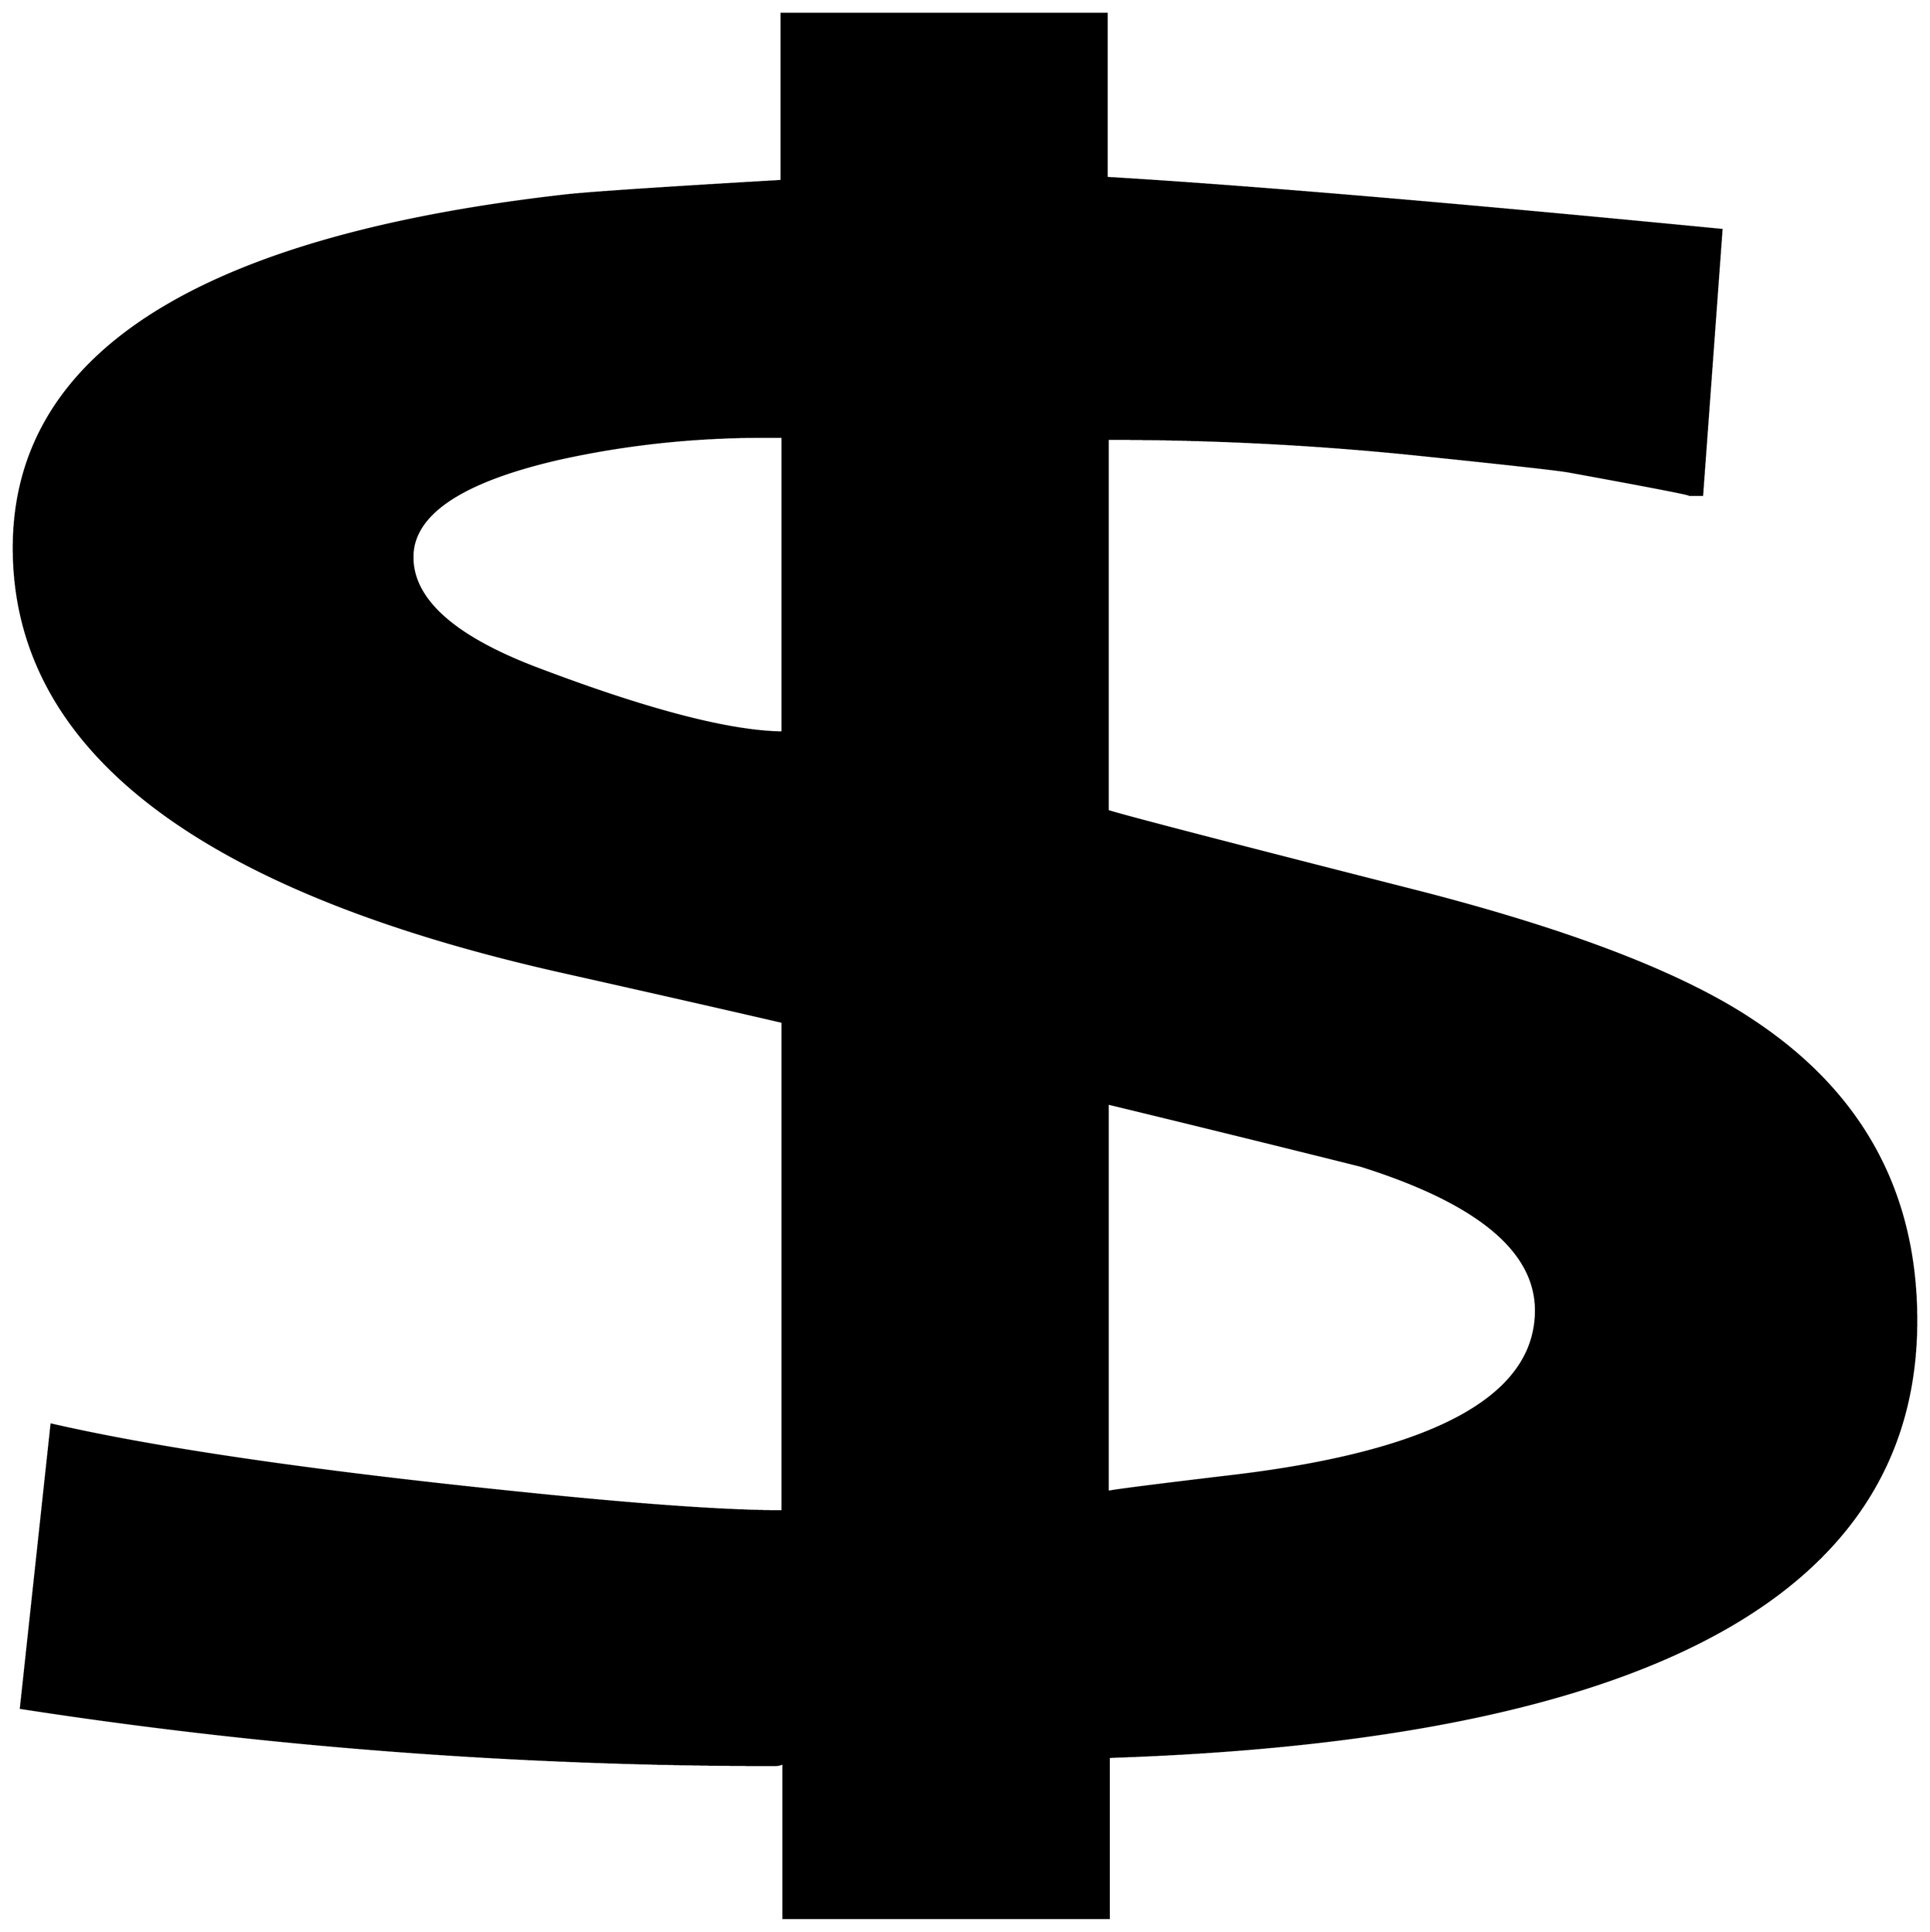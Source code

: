 


\begin{tikzpicture}[y=0.80pt, x=0.80pt, yscale=-1.0, xscale=1.0, inner sep=0pt, outer sep=0pt]
\begin{scope}[shift={(100.0,1713.0)},nonzero rule]
  \path[draw=.,fill=.,line width=1.600pt] (1948.0,-241.0) ..
    controls (1948.0,27.0) and (1684.0,169.667) .. (1156.0,187.0)
    -- (1156.0,345.0) -- (837.0,345.0) -- (837.0,193.0) ..
    controls (834.333,194.333) and (831.667,195.0) .. (829.0,195.0) ..
    controls (577.0,195.0) and (330.333,176.333) .. (89.0,139.0) --
    (119.0,-139.0) .. controls (223.667,-115.0) and (377.333,-92.667)
    .. (580.0,-72.0) .. controls (696.0,-60.0) and (781.333,-54.0)
    .. (836.0,-54.0) -- (836.0,-534.0) .. controls
    (787.333,-545.333) and (714.0,-562.0) .. (616.0,-584.0) ..
    controls (260.0,-664.667) and (82.0,-803.0) .. (82.0,-999.0)
    .. controls (82.0,-1189.0) and (263.0,-1304.333) ..
    (625.0,-1345.0) .. controls (650.333,-1347.667) and
    (720.333,-1352.333) .. (835.0,-1359.0) -- (835.0,-1523.0) --
    (1154.0,-1523.0) -- (1154.0,-1362.0) .. controls
    (1288.667,-1354.0) and (1489.667,-1337.0) .. (1757.0,-1311.0) --
    (1738.0,-1051.0) -- (1725.0,-1051.0) .. controls
    (1730.333,-1051.0) and (1691.0,-1058.667) .. (1607.0,-1074.0) ..
    controls (1595.667,-1076.0) and (1544.667,-1081.667) ..
    (1454.0,-1091.0) .. controls (1356.0,-1101.0) and
    (1256.333,-1106.0) .. (1155.0,-1106.0) -- (1155.0,-741.0) ..
    controls (1171.667,-735.667) and (1273.0,-709.333) ..
    (1459.0,-662.0) .. controls (1609.667,-623.333) and
    (1719.333,-581.0) .. (1788.0,-535.0) .. controls
    (1894.667,-464.333) and (1948.0,-366.333) .. (1948.0,-241.0) --
    cycle(1575.0,-251.0) .. controls (1575.0,-309.667) and
    (1517.667,-357.0) .. (1403.0,-393.0) .. controls
    (1320.333,-413.667) and (1237.667,-434.0) .. (1155.0,-454.0) --
    (1155.0,-73.0) .. controls (1160.333,-74.333) and (1199.333,-79.333)
    .. (1272.0,-88.0) .. controls (1474.0,-111.333) and
    (1575.0,-165.667) .. (1575.0,-251.0) -- cycle(836.0,-818.0) --
    (836.0,-1108.0) -- (817.0,-1108.0) .. controls
    (747.667,-1108.0) and (680.333,-1100.667) .. (615.0,-1086.0) ..
    controls (520.333,-1064.0) and (473.0,-1032.0) ..
    (473.0,-990.0) .. controls (473.0,-948.667) and (512.667,-912.667)
    .. (592.0,-882.0) .. controls (702.0,-840.0) and
    (783.333,-818.667) .. (836.0,-818.0) -- cycle;
\end{scope}

\end{tikzpicture}

